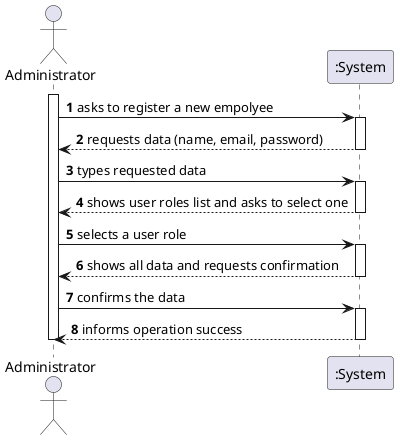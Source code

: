 @startuml US10_SSD
autonumber
actor "Administrator" as admin

activate admin
admin -> ":System" : asks to register a new empolyee
activate ":System"
":System" --> admin : requests data (name, email, password)
deactivate ":System"

admin -> ":System" : types requested data
activate ":System"
":System" --> admin : shows user roles list and asks to select one
deactivate ":System"

admin -> ":System" : selects a user role
activate ":System"
":System" --> admin : shows all data and requests confirmation
deactivate ":System"

admin -> ":System" : confirms the data
activate ":System"
":System" --> admin : informs operation success
deactivate ":System"

deactivate admin

@enduml
